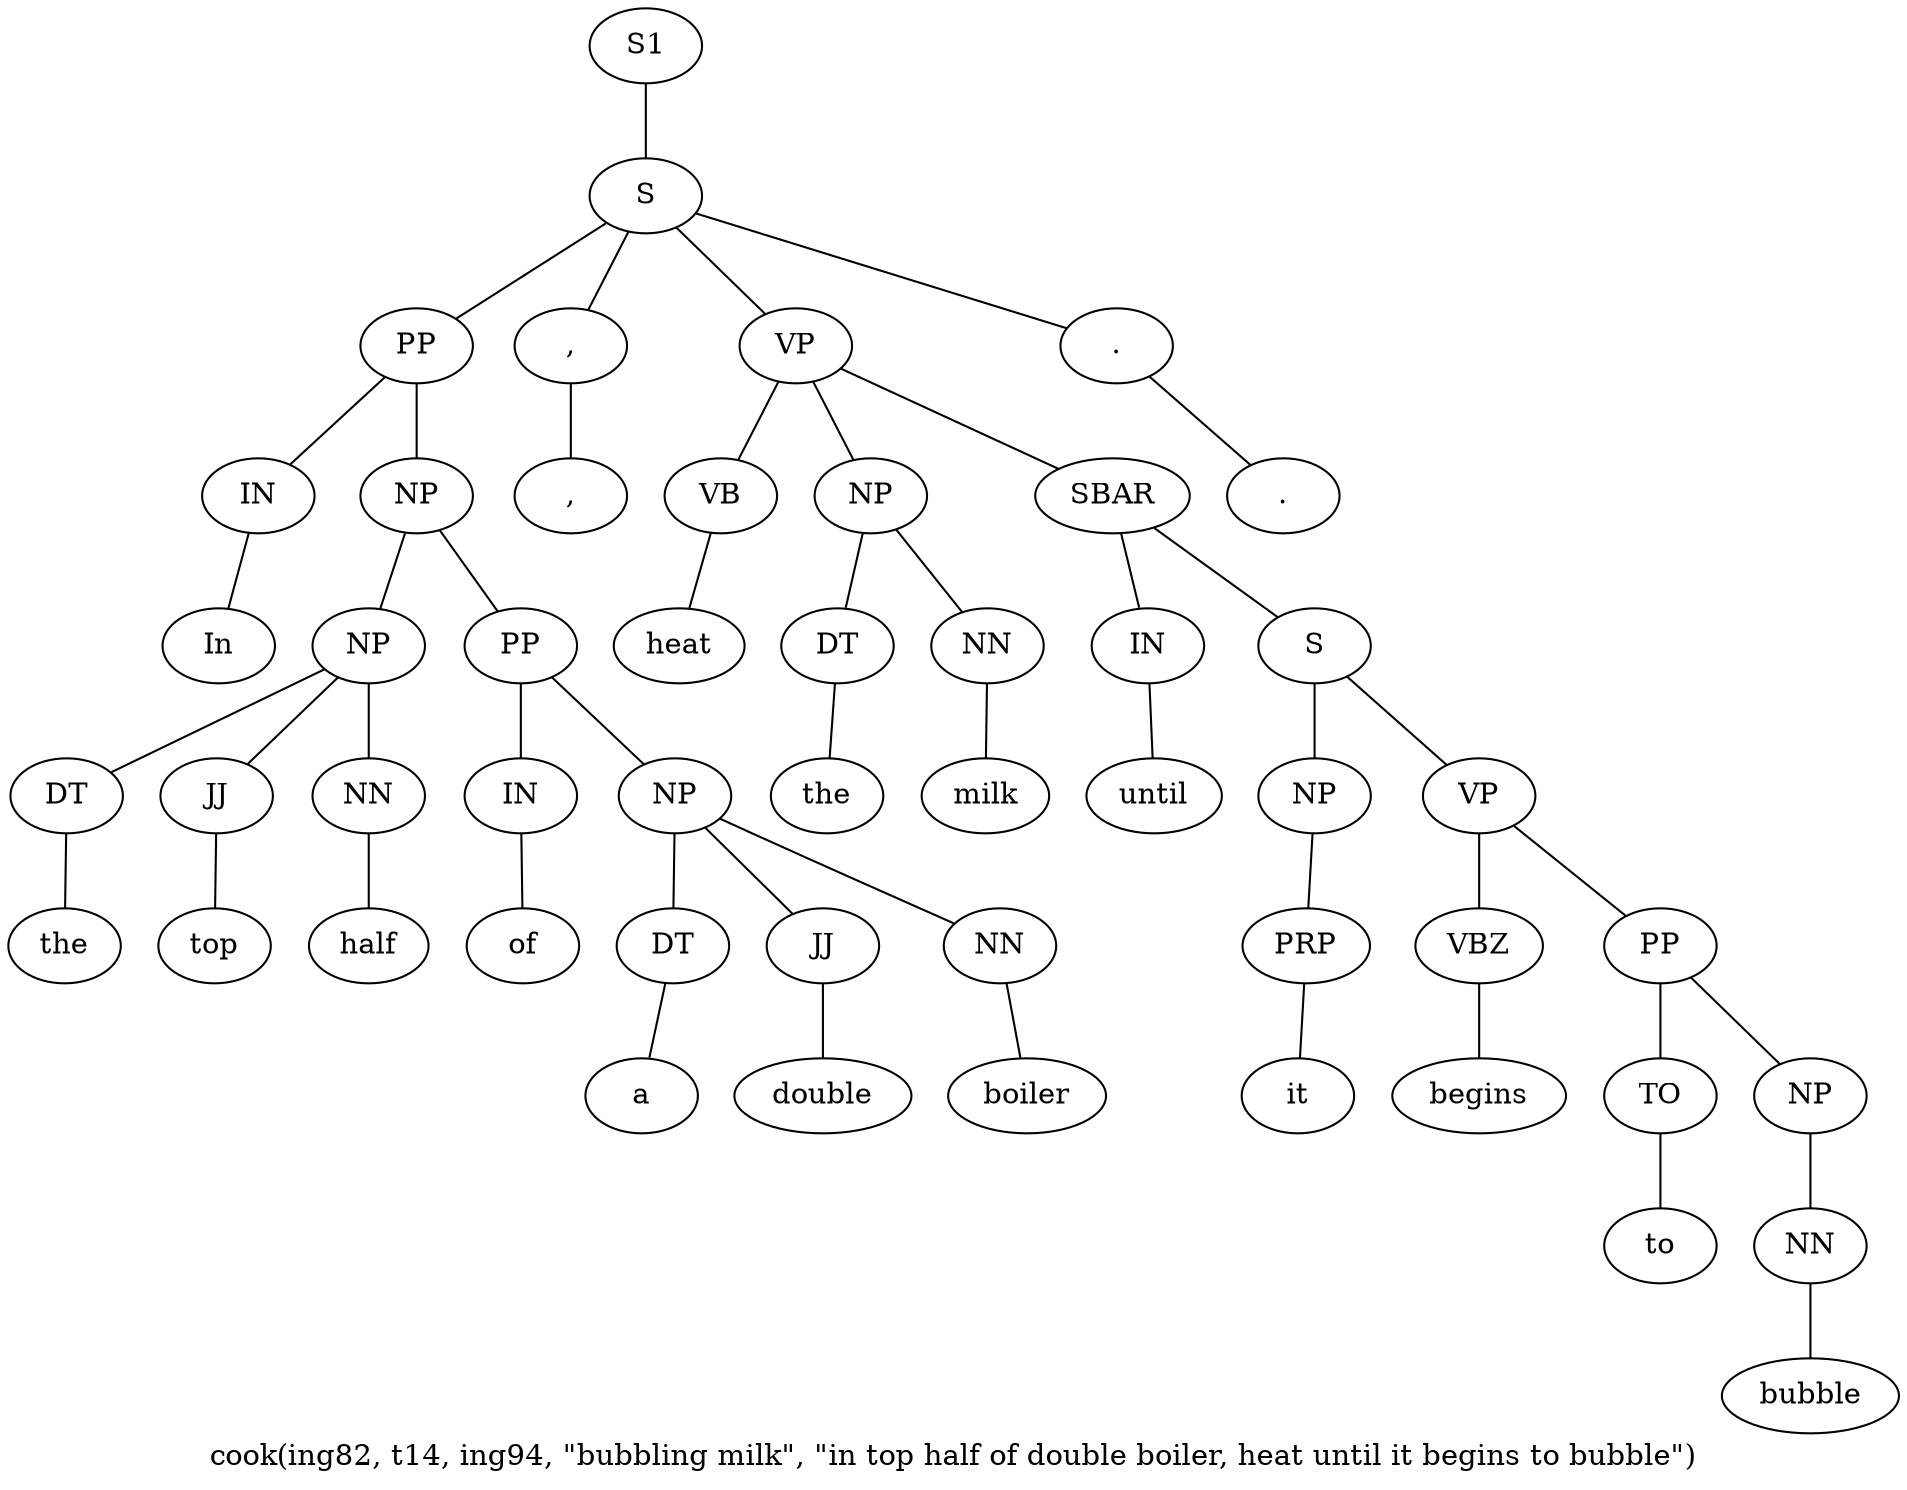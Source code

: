 graph SyntaxGraph {
	label = "cook(ing82, t14, ing94, \"bubbling milk\", \"in top half of double boiler, heat until it begins to bubble\")";
	Node0 [label="S1"];
	Node1 [label="S"];
	Node2 [label="PP"];
	Node3 [label="IN"];
	Node4 [label="In"];
	Node5 [label="NP"];
	Node6 [label="NP"];
	Node7 [label="DT"];
	Node8 [label="the"];
	Node9 [label="JJ"];
	Node10 [label="top"];
	Node11 [label="NN"];
	Node12 [label="half"];
	Node13 [label="PP"];
	Node14 [label="IN"];
	Node15 [label="of"];
	Node16 [label="NP"];
	Node17 [label="DT"];
	Node18 [label="a"];
	Node19 [label="JJ"];
	Node20 [label="double"];
	Node21 [label="NN"];
	Node22 [label="boiler"];
	Node23 [label=","];
	Node24 [label=","];
	Node25 [label="VP"];
	Node26 [label="VB"];
	Node27 [label="heat"];
	Node28 [label="NP"];
	Node29 [label="DT"];
	Node30 [label="the"];
	Node31 [label="NN"];
	Node32 [label="milk"];
	Node33 [label="SBAR"];
	Node34 [label="IN"];
	Node35 [label="until"];
	Node36 [label="S"];
	Node37 [label="NP"];
	Node38 [label="PRP"];
	Node39 [label="it"];
	Node40 [label="VP"];
	Node41 [label="VBZ"];
	Node42 [label="begins"];
	Node43 [label="PP"];
	Node44 [label="TO"];
	Node45 [label="to"];
	Node46 [label="NP"];
	Node47 [label="NN"];
	Node48 [label="bubble"];
	Node49 [label="."];
	Node50 [label="."];

	Node0 -- Node1;
	Node1 -- Node2;
	Node1 -- Node23;
	Node1 -- Node25;
	Node1 -- Node49;
	Node2 -- Node3;
	Node2 -- Node5;
	Node3 -- Node4;
	Node5 -- Node6;
	Node5 -- Node13;
	Node6 -- Node7;
	Node6 -- Node9;
	Node6 -- Node11;
	Node7 -- Node8;
	Node9 -- Node10;
	Node11 -- Node12;
	Node13 -- Node14;
	Node13 -- Node16;
	Node14 -- Node15;
	Node16 -- Node17;
	Node16 -- Node19;
	Node16 -- Node21;
	Node17 -- Node18;
	Node19 -- Node20;
	Node21 -- Node22;
	Node23 -- Node24;
	Node25 -- Node26;
	Node25 -- Node28;
	Node25 -- Node33;
	Node26 -- Node27;
	Node28 -- Node29;
	Node28 -- Node31;
	Node29 -- Node30;
	Node31 -- Node32;
	Node33 -- Node34;
	Node33 -- Node36;
	Node34 -- Node35;
	Node36 -- Node37;
	Node36 -- Node40;
	Node37 -- Node38;
	Node38 -- Node39;
	Node40 -- Node41;
	Node40 -- Node43;
	Node41 -- Node42;
	Node43 -- Node44;
	Node43 -- Node46;
	Node44 -- Node45;
	Node46 -- Node47;
	Node47 -- Node48;
	Node49 -- Node50;
}